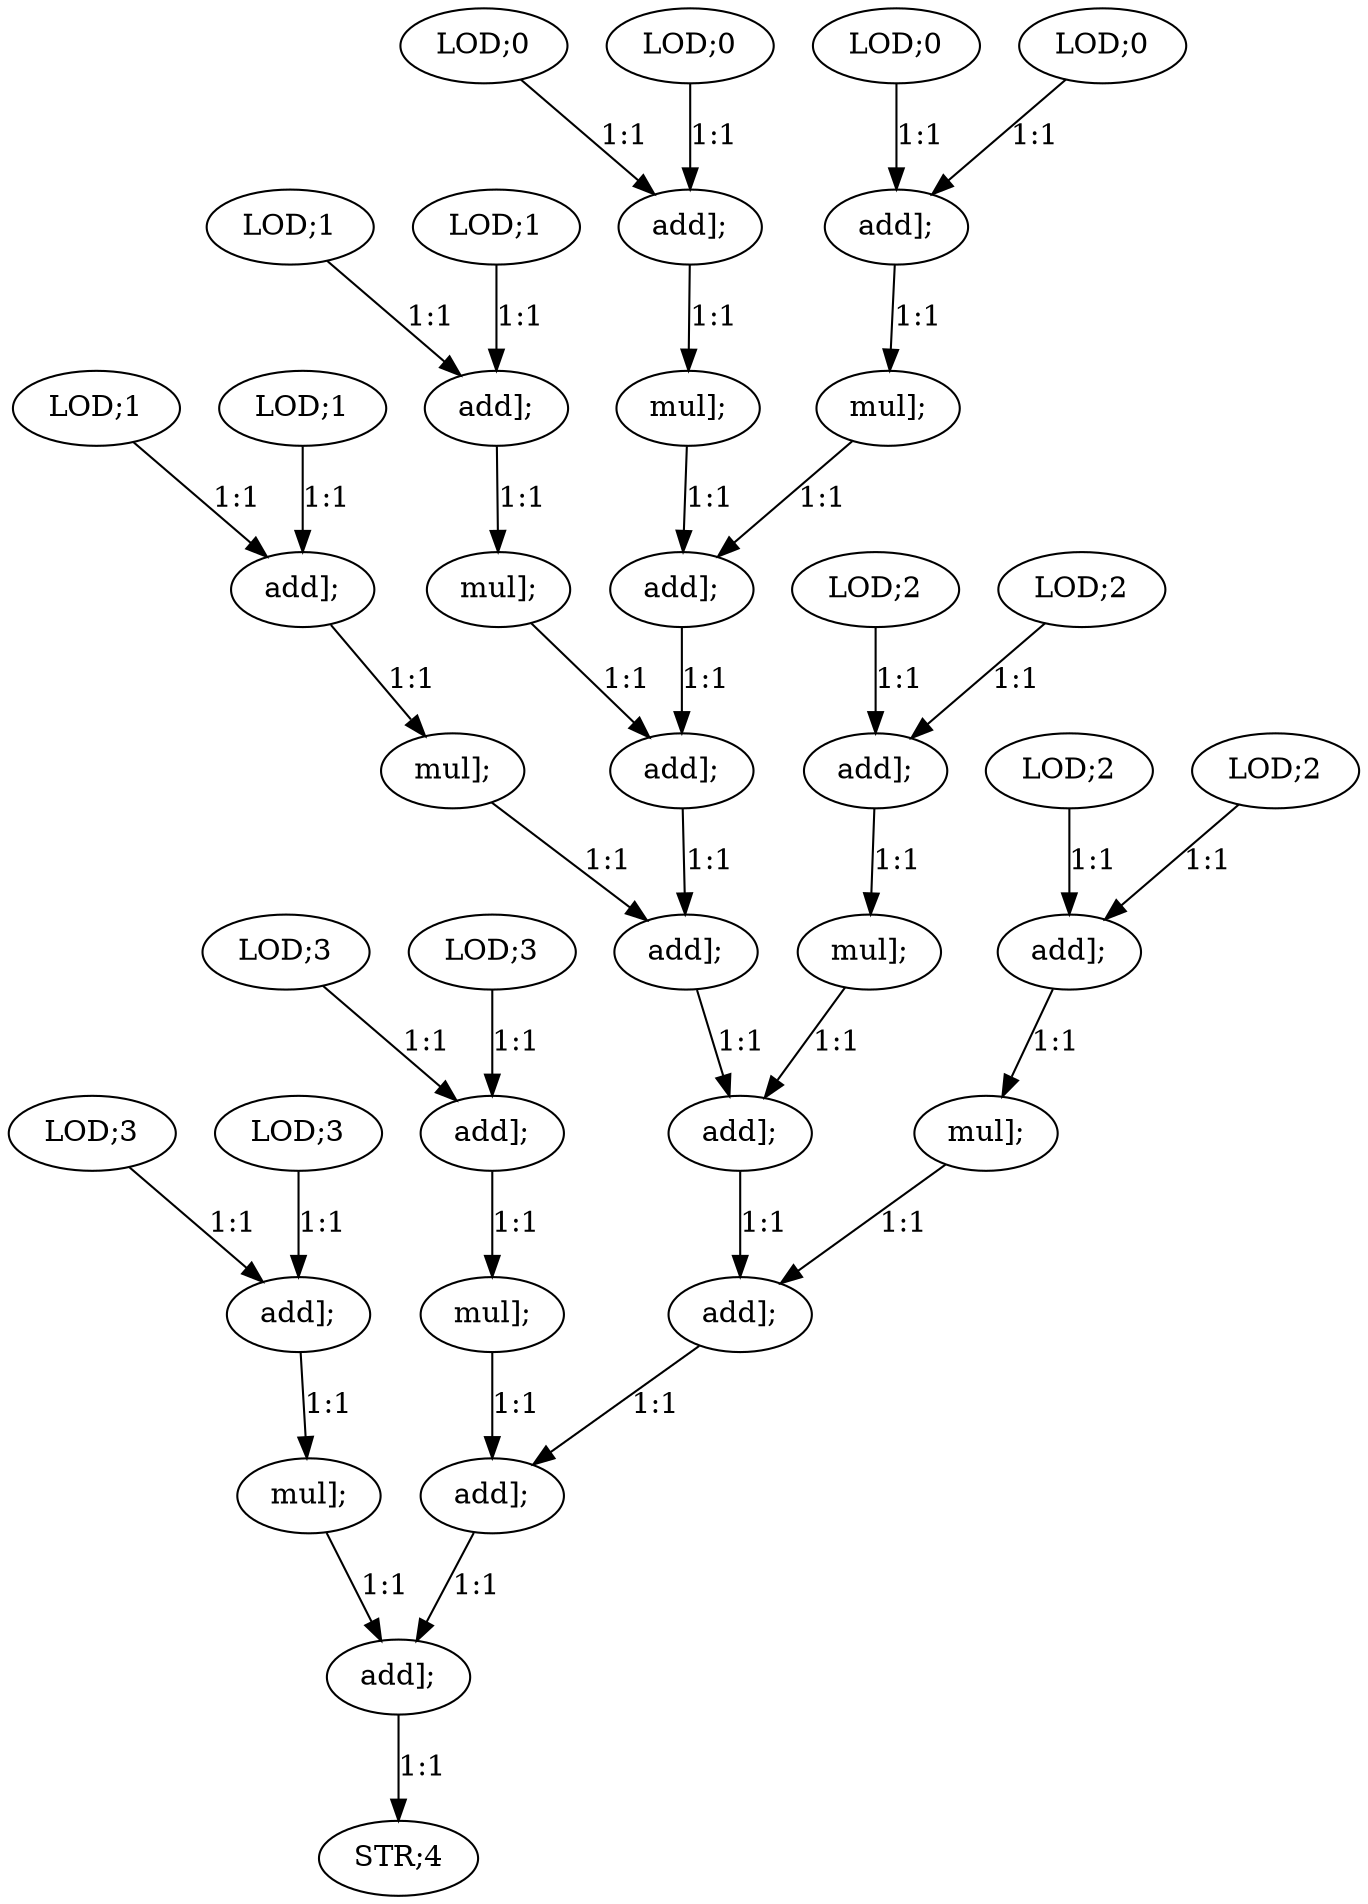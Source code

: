 digraph  {
   0 [label="LOD;0"];
   1 [label="LOD;0"];
   2 [label="add];"];
   3 [label="LOD;0"];
   4 [label="LOD;0"];
   5 [label="add];"];
   6 [label="LOD;1"];
   7 [label="LOD;1"];
   8 [label="add];"];
   9 [label="LOD;1"];
   10 [label="LOD;1"];
   11 [label="add];"];
   12 [label="LOD;2"];
   13 [label="LOD;2"];
   14 [label="add];"];
   15 [label="LOD;2"];
   16 [label="LOD;2"];
   17 [label="add];"];
   18 [label="LOD;3"];
   19 [label="LOD;3"];
   20 [label="add];"];
   21 [label="LOD;3"];
   22 [label="LOD;3"];
   23 [label="add];"];
   24 [label="mul];"];
   25 [label="mul];"];
   26 [label="mul];"];
   27 [label="mul];"];
   28 [label="mul];"];
   29 [label="mul];"];
   30 [label="mul];"];
   31 [label="mul];"];
   32 [label="add];"];
   33 [label="add];"];
   34 [label="add];"];
   35 [label="add];"];
   36 [label="add];"];
   37 [label="add];"];
   38 [label="add];"];
   39 [label="STR;4"];

   0->2 [label="1:1"];
   1->2 [label="1:1"];
   2->24 [label="1:1"];
   3->5 [label="1:1"];
   4->5 [label="1:1"];
   5->25 [label="1:1"];
   6->8 [label="1:1"];
   7->8 [label="1:1"];
   8->26 [label="1:1"];
   9->11 [label="1:1"];
   10->11 [label="1:1"];
   11->27 [label="1:1"];
   12->14 [label="1:1"];
   13->14 [label="1:1"];
   14->28 [label="1:1"];
   15->17 [label="1:1"];
   16->17 [label="1:1"];
   17->29 [label="1:1"];
   18->20 [label="1:1"];
   19->20 [label="1:1"];
   20->30 [label="1:1"];
   21->23 [label="1:1"];
   22->23 [label="1:1"];
   23->31 [label="1:1"];
   24->32 [label="1:1"];
   25->32 [label="1:1"];
   26->33 [label="1:1"];
   27->34 [label="1:1"];
   28->35 [label="1:1"];
   29->36 [label="1:1"];
   30->37 [label="1:1"];
   31->38 [label="1:1"];
   32->33 [label="1:1"];
   33->34 [label="1:1"];
   34->35 [label="1:1"];
   35->36 [label="1:1"];
   36->37 [label="1:1"];
   37->38 [label="1:1"];
   38->39 [label="1:1"];
}
